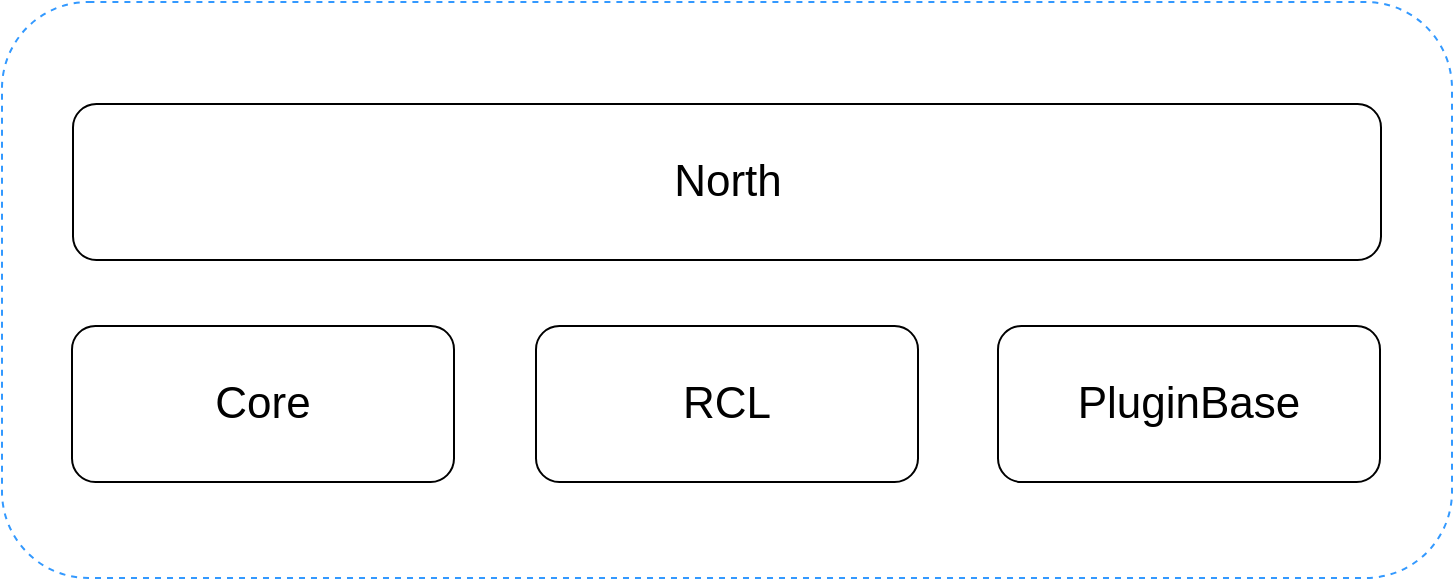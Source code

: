 <mxfile version="17.4.2" type="device"><diagram id="USAfelfwc_MCgLE8kSrF" name="第 1 页"><mxGraphModel dx="2503" dy="957" grid="0" gridSize="10" guides="1" tooltips="1" connect="1" arrows="1" fold="1" page="0" pageScale="1" pageWidth="1169" pageHeight="827" math="0" shadow="0"><root><mxCell id="0"/><mxCell id="1" parent="0"/><mxCell id="MSPV-8ZYG06jgF4ILNVQ-1" value="&lt;span style=&quot;font-size: 22px&quot;&gt;North&lt;/span&gt;" style="rounded=1;whiteSpace=wrap;html=1;" vertex="1" parent="1"><mxGeometry x="-1276.5" y="31" width="654" height="78" as="geometry"/></mxCell><mxCell id="MSPV-8ZYG06jgF4ILNVQ-2" value="&lt;font style=&quot;font-size: 22px&quot;&gt;Core&lt;/font&gt;" style="rounded=1;whiteSpace=wrap;html=1;" vertex="1" parent="1"><mxGeometry x="-1277" y="142" width="191" height="78" as="geometry"/></mxCell><mxCell id="MSPV-8ZYG06jgF4ILNVQ-3" value="&lt;font style=&quot;font-size: 22px&quot;&gt;RCL&lt;/font&gt;" style="rounded=1;whiteSpace=wrap;html=1;" vertex="1" parent="1"><mxGeometry x="-1045" y="142" width="191" height="78" as="geometry"/></mxCell><mxCell id="MSPV-8ZYG06jgF4ILNVQ-4" value="&lt;font style=&quot;font-size: 22px&quot;&gt;PluginBase&lt;/font&gt;" style="rounded=1;whiteSpace=wrap;html=1;" vertex="1" parent="1"><mxGeometry x="-814" y="142" width="191" height="78" as="geometry"/></mxCell><mxCell id="MSPV-8ZYG06jgF4ILNVQ-5" value="" style="rounded=1;whiteSpace=wrap;html=1;fontSize=22;fillColor=none;dashed=1;strokeColor=#3399FF;" vertex="1" parent="1"><mxGeometry x="-1312" y="-20" width="725" height="288" as="geometry"/></mxCell></root></mxGraphModel></diagram></mxfile>